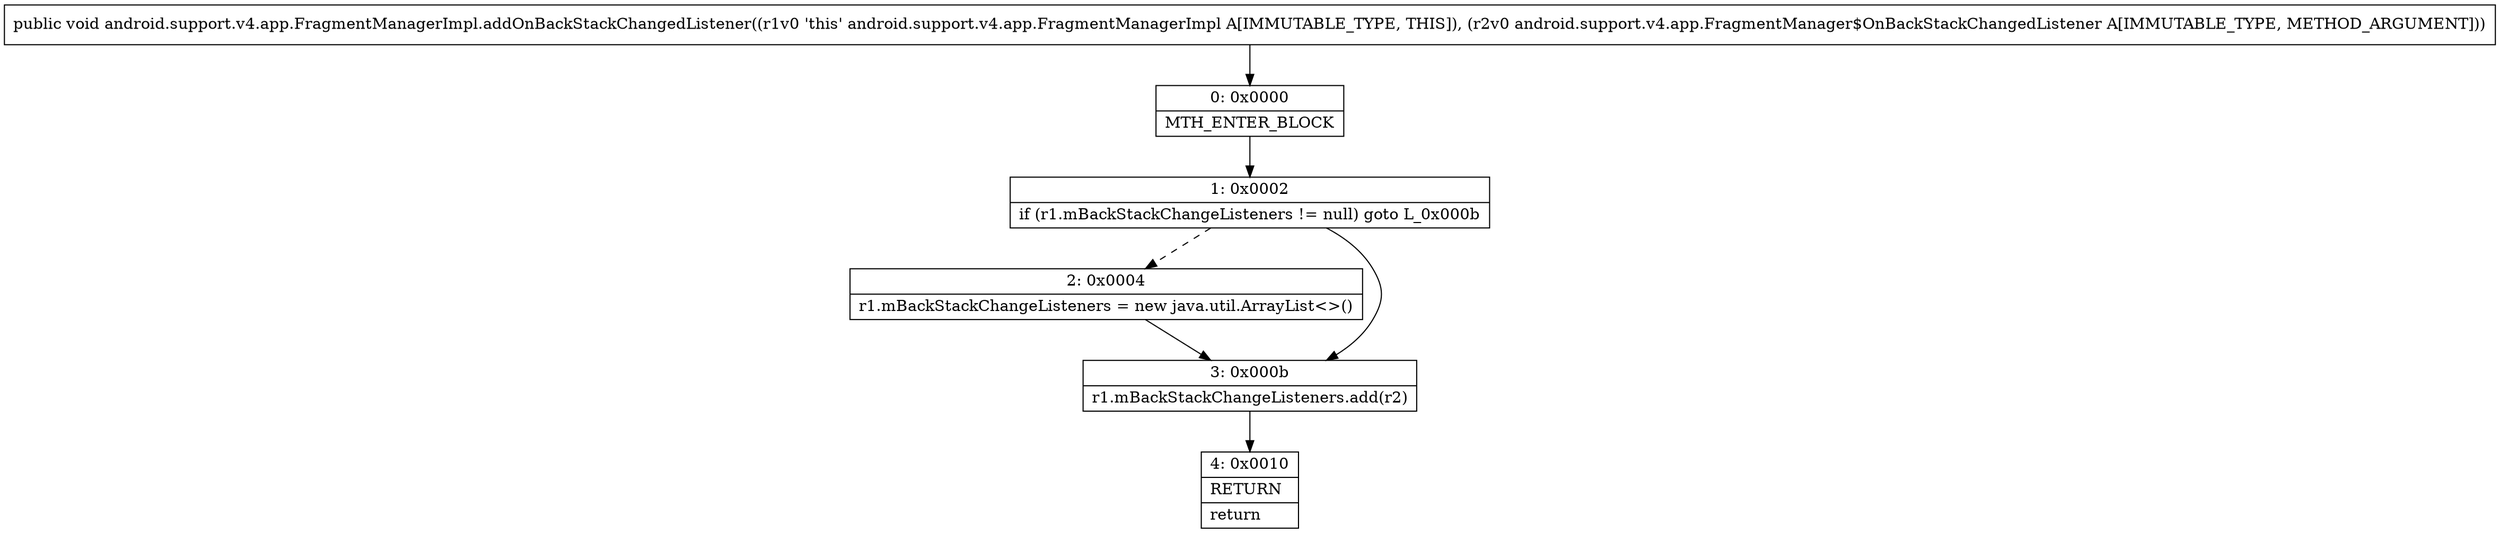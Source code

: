 digraph "CFG forandroid.support.v4.app.FragmentManagerImpl.addOnBackStackChangedListener(Landroid\/support\/v4\/app\/FragmentManager$OnBackStackChangedListener;)V" {
Node_0 [shape=record,label="{0\:\ 0x0000|MTH_ENTER_BLOCK\l}"];
Node_1 [shape=record,label="{1\:\ 0x0002|if (r1.mBackStackChangeListeners != null) goto L_0x000b\l}"];
Node_2 [shape=record,label="{2\:\ 0x0004|r1.mBackStackChangeListeners = new java.util.ArrayList\<\>()\l}"];
Node_3 [shape=record,label="{3\:\ 0x000b|r1.mBackStackChangeListeners.add(r2)\l}"];
Node_4 [shape=record,label="{4\:\ 0x0010|RETURN\l|return\l}"];
MethodNode[shape=record,label="{public void android.support.v4.app.FragmentManagerImpl.addOnBackStackChangedListener((r1v0 'this' android.support.v4.app.FragmentManagerImpl A[IMMUTABLE_TYPE, THIS]), (r2v0 android.support.v4.app.FragmentManager$OnBackStackChangedListener A[IMMUTABLE_TYPE, METHOD_ARGUMENT])) }"];
MethodNode -> Node_0;
Node_0 -> Node_1;
Node_1 -> Node_2[style=dashed];
Node_1 -> Node_3;
Node_2 -> Node_3;
Node_3 -> Node_4;
}

